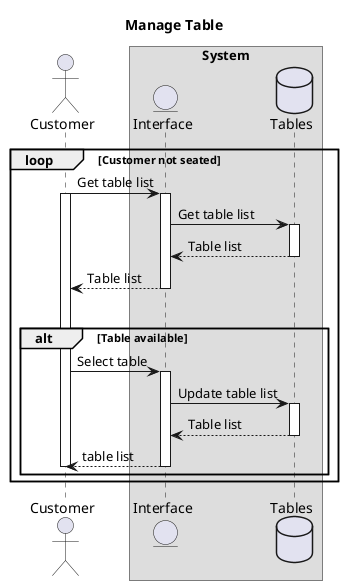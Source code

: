 @startuml Manage Table

title Manage Table

actor Customer
box System
    entity Interface
    database Tables
end box

loop Customer not seated
    Customer -> Interface ++ : Get table list
    activate Customer
    Interface -> Tables ++ : Get table list
    return Table list
    return Table list
    |||
    alt Table available
        Customer -> Interface ++ : Select table
        Interface -> Tables ++ : Update table list
        return Table list
        return table list
        deactivate Customer
    end
end

@enduml